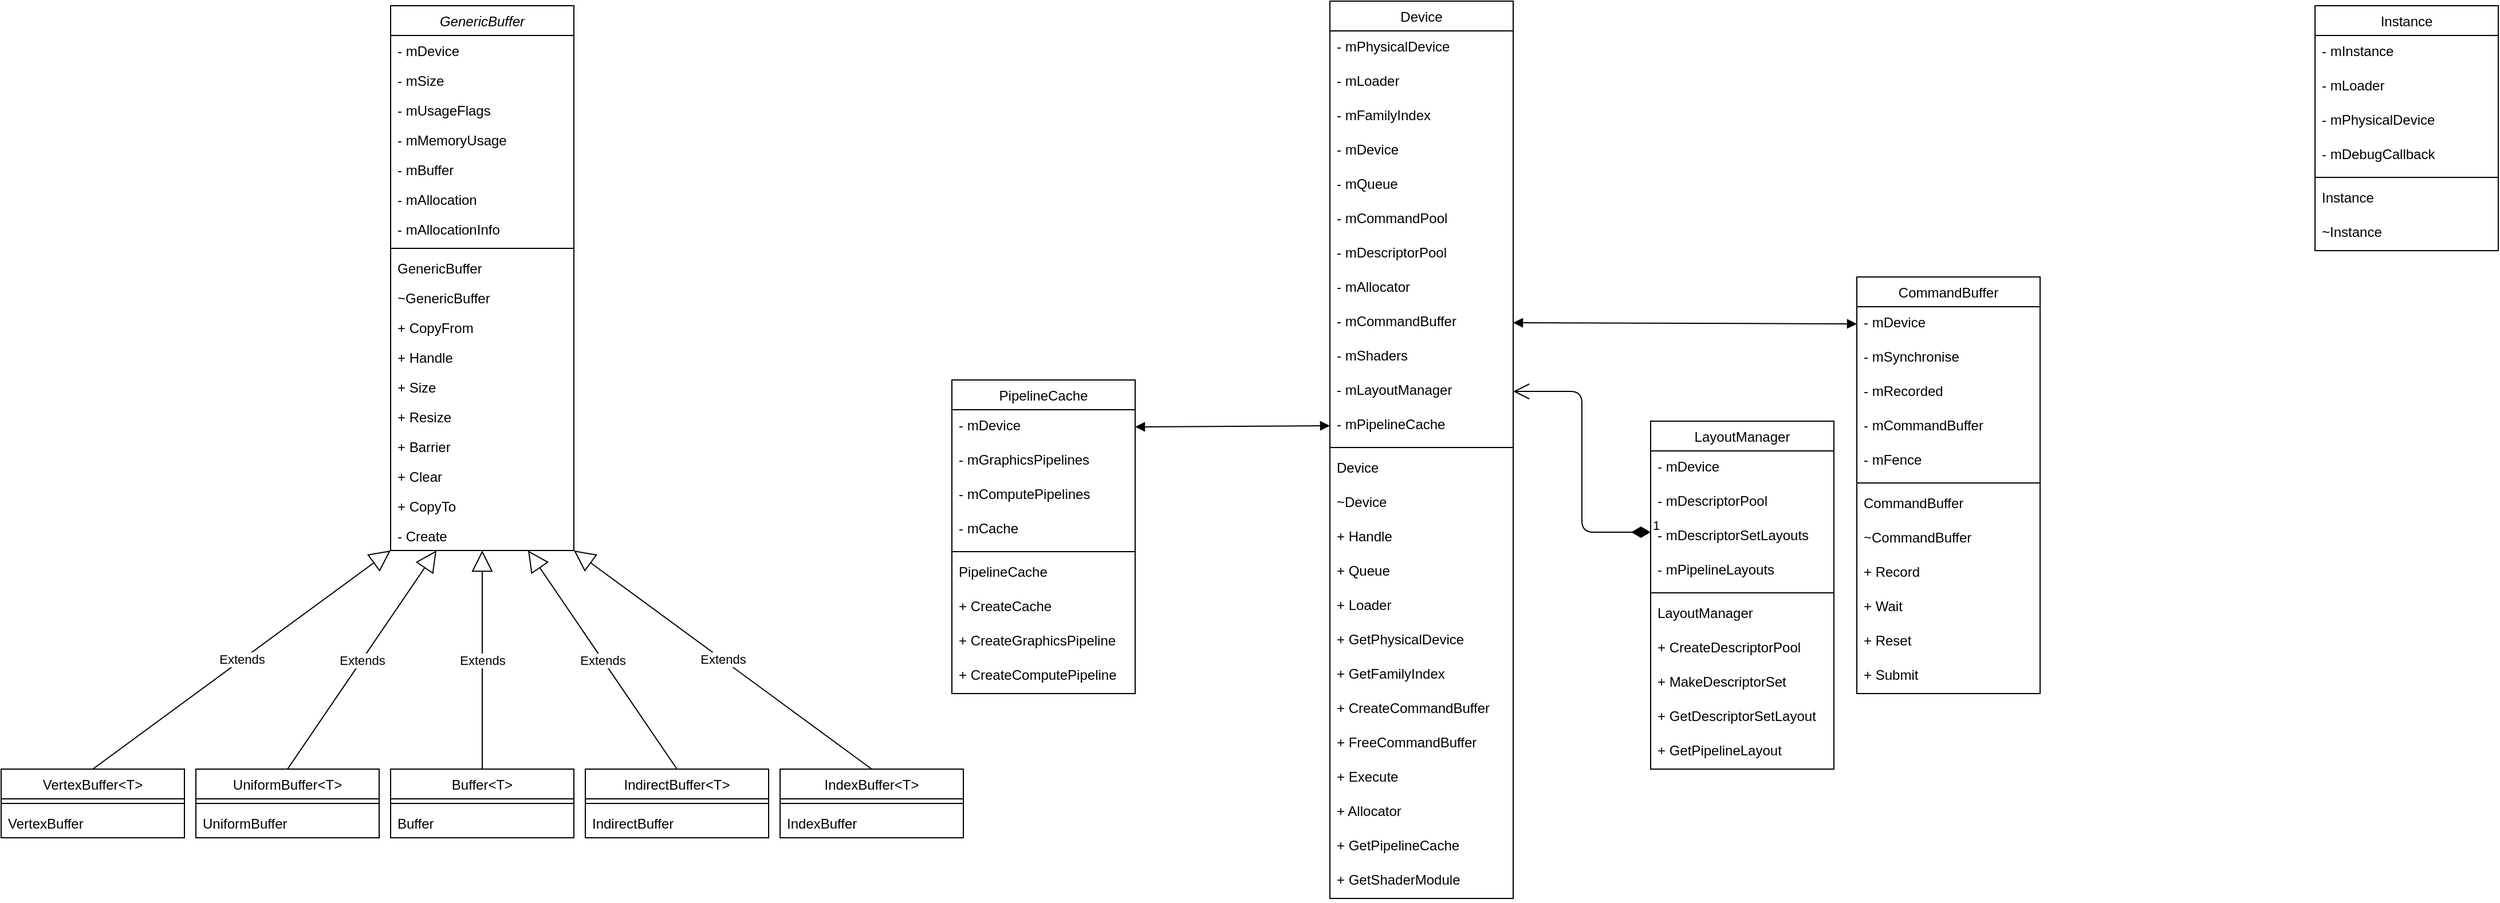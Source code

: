 <mxfile version="14.1.8" type="device"><diagram id="C5RBs43oDa-KdzZeNtuy" name="Page-1"><mxGraphModel dx="1662" dy="822" grid="1" gridSize="10" guides="1" tooltips="1" connect="1" arrows="1" fold="1" page="1" pageScale="1" pageWidth="4681" pageHeight="3300" math="0" shadow="0"><root><mxCell id="WIyWlLk6GJQsqaUBKTNV-0"/><mxCell id="WIyWlLk6GJQsqaUBKTNV-1" parent="WIyWlLk6GJQsqaUBKTNV-0"/><mxCell id="zkfFHV4jXpPFQw0GAbJ--0" value="GenericBuffer" style="swimlane;fontStyle=2;align=center;verticalAlign=top;childLayout=stackLayout;horizontal=1;startSize=26;horizontalStack=0;resizeParent=1;resizeLast=0;collapsible=1;marginBottom=0;rounded=0;shadow=0;strokeWidth=1;" parent="WIyWlLk6GJQsqaUBKTNV-1" vertex="1"><mxGeometry x="400" y="123" width="160" height="476" as="geometry"><mxRectangle x="400" y="123" width="160" height="26" as="alternateBounds"/></mxGeometry></mxCell><mxCell id="zkfFHV4jXpPFQw0GAbJ--1" value="- mDevice" style="text;align=left;verticalAlign=top;spacingLeft=4;spacingRight=4;overflow=hidden;rotatable=0;points=[[0,0.5],[1,0.5]];portConstraint=eastwest;" parent="zkfFHV4jXpPFQw0GAbJ--0" vertex="1"><mxGeometry y="26" width="160" height="26" as="geometry"/></mxCell><mxCell id="zkfFHV4jXpPFQw0GAbJ--2" value="- mSize" style="text;align=left;verticalAlign=top;spacingLeft=4;spacingRight=4;overflow=hidden;rotatable=0;points=[[0,0.5],[1,0.5]];portConstraint=eastwest;rounded=0;shadow=0;html=0;" parent="zkfFHV4jXpPFQw0GAbJ--0" vertex="1"><mxGeometry y="52" width="160" height="26" as="geometry"/></mxCell><mxCell id="zkfFHV4jXpPFQw0GAbJ--3" value="- mUsageFlags" style="text;align=left;verticalAlign=top;spacingLeft=4;spacingRight=4;overflow=hidden;rotatable=0;points=[[0,0.5],[1,0.5]];portConstraint=eastwest;rounded=0;shadow=0;html=0;" parent="zkfFHV4jXpPFQw0GAbJ--0" vertex="1"><mxGeometry y="78" width="160" height="26" as="geometry"/></mxCell><mxCell id="G0Ds31HDmAt53GWbIocq-6" value="- mMemoryUsage" style="text;align=left;verticalAlign=top;spacingLeft=4;spacingRight=4;overflow=hidden;rotatable=0;points=[[0,0.5],[1,0.5]];portConstraint=eastwest;rounded=0;shadow=0;html=0;" parent="zkfFHV4jXpPFQw0GAbJ--0" vertex="1"><mxGeometry y="104" width="160" height="26" as="geometry"/></mxCell><mxCell id="G0Ds31HDmAt53GWbIocq-7" value="- mBuffer" style="text;align=left;verticalAlign=top;spacingLeft=4;spacingRight=4;overflow=hidden;rotatable=0;points=[[0,0.5],[1,0.5]];portConstraint=eastwest;rounded=0;shadow=0;html=0;" parent="zkfFHV4jXpPFQw0GAbJ--0" vertex="1"><mxGeometry y="130" width="160" height="26" as="geometry"/></mxCell><mxCell id="G0Ds31HDmAt53GWbIocq-8" value="- mAllocation" style="text;align=left;verticalAlign=top;spacingLeft=4;spacingRight=4;overflow=hidden;rotatable=0;points=[[0,0.5],[1,0.5]];portConstraint=eastwest;rounded=0;shadow=0;html=0;" parent="zkfFHV4jXpPFQw0GAbJ--0" vertex="1"><mxGeometry y="156" width="160" height="26" as="geometry"/></mxCell><mxCell id="G0Ds31HDmAt53GWbIocq-9" value="- mAllocationInfo" style="text;align=left;verticalAlign=top;spacingLeft=4;spacingRight=4;overflow=hidden;rotatable=0;points=[[0,0.5],[1,0.5]];portConstraint=eastwest;rounded=0;shadow=0;html=0;" parent="zkfFHV4jXpPFQw0GAbJ--0" vertex="1"><mxGeometry y="182" width="160" height="26" as="geometry"/></mxCell><mxCell id="zkfFHV4jXpPFQw0GAbJ--4" value="" style="line;html=1;strokeWidth=1;align=left;verticalAlign=middle;spacingTop=-1;spacingLeft=3;spacingRight=3;rotatable=0;labelPosition=right;points=[];portConstraint=eastwest;" parent="zkfFHV4jXpPFQw0GAbJ--0" vertex="1"><mxGeometry y="208" width="160" height="8" as="geometry"/></mxCell><mxCell id="G0Ds31HDmAt53GWbIocq-48" value="GenericBuffer" style="text;align=left;verticalAlign=top;spacingLeft=4;spacingRight=4;overflow=hidden;rotatable=0;points=[[0,0.5],[1,0.5]];portConstraint=eastwest;rounded=0;shadow=0;html=0;" parent="zkfFHV4jXpPFQw0GAbJ--0" vertex="1"><mxGeometry y="216" width="160" height="26" as="geometry"/></mxCell><mxCell id="G0Ds31HDmAt53GWbIocq-45" value="~GenericBuffer" style="text;align=left;verticalAlign=top;spacingLeft=4;spacingRight=4;overflow=hidden;rotatable=0;points=[[0,0.5],[1,0.5]];portConstraint=eastwest;rounded=0;shadow=0;html=0;" parent="zkfFHV4jXpPFQw0GAbJ--0" vertex="1"><mxGeometry y="242" width="160" height="26" as="geometry"/></mxCell><mxCell id="G0Ds31HDmAt53GWbIocq-20" value="+ CopyFrom" style="text;align=left;verticalAlign=top;spacingLeft=4;spacingRight=4;overflow=hidden;rotatable=0;points=[[0,0.5],[1,0.5]];portConstraint=eastwest;rounded=0;shadow=0;html=0;" parent="zkfFHV4jXpPFQw0GAbJ--0" vertex="1"><mxGeometry y="268" width="160" height="26" as="geometry"/></mxCell><mxCell id="G0Ds31HDmAt53GWbIocq-21" value="+ Handle" style="text;align=left;verticalAlign=top;spacingLeft=4;spacingRight=4;overflow=hidden;rotatable=0;points=[[0,0.5],[1,0.5]];portConstraint=eastwest;rounded=0;shadow=0;html=0;" parent="zkfFHV4jXpPFQw0GAbJ--0" vertex="1"><mxGeometry y="294" width="160" height="26" as="geometry"/></mxCell><mxCell id="G0Ds31HDmAt53GWbIocq-22" value="+ Size" style="text;align=left;verticalAlign=top;spacingLeft=4;spacingRight=4;overflow=hidden;rotatable=0;points=[[0,0.5],[1,0.5]];portConstraint=eastwest;rounded=0;shadow=0;html=0;" parent="zkfFHV4jXpPFQw0GAbJ--0" vertex="1"><mxGeometry y="320" width="160" height="26" as="geometry"/></mxCell><mxCell id="G0Ds31HDmAt53GWbIocq-23" value="+ Resize" style="text;align=left;verticalAlign=top;spacingLeft=4;spacingRight=4;overflow=hidden;rotatable=0;points=[[0,0.5],[1,0.5]];portConstraint=eastwest;rounded=0;shadow=0;html=0;" parent="zkfFHV4jXpPFQw0GAbJ--0" vertex="1"><mxGeometry y="346" width="160" height="26" as="geometry"/></mxCell><mxCell id="G0Ds31HDmAt53GWbIocq-24" value="+ Barrier" style="text;align=left;verticalAlign=top;spacingLeft=4;spacingRight=4;overflow=hidden;rotatable=0;points=[[0,0.5],[1,0.5]];portConstraint=eastwest;rounded=0;shadow=0;html=0;" parent="zkfFHV4jXpPFQw0GAbJ--0" vertex="1"><mxGeometry y="372" width="160" height="26" as="geometry"/></mxCell><mxCell id="G0Ds31HDmAt53GWbIocq-25" value="+ Clear" style="text;align=left;verticalAlign=top;spacingLeft=4;spacingRight=4;overflow=hidden;rotatable=0;points=[[0,0.5],[1,0.5]];portConstraint=eastwest;rounded=0;shadow=0;html=0;" parent="zkfFHV4jXpPFQw0GAbJ--0" vertex="1"><mxGeometry y="398" width="160" height="26" as="geometry"/></mxCell><mxCell id="G0Ds31HDmAt53GWbIocq-26" value="+ CopyTo" style="text;align=left;verticalAlign=top;spacingLeft=4;spacingRight=4;overflow=hidden;rotatable=0;points=[[0,0.5],[1,0.5]];portConstraint=eastwest;rounded=0;shadow=0;html=0;" parent="zkfFHV4jXpPFQw0GAbJ--0" vertex="1"><mxGeometry y="424" width="160" height="26" as="geometry"/></mxCell><mxCell id="G0Ds31HDmAt53GWbIocq-78" value="- Create" style="text;align=left;verticalAlign=top;spacingLeft=4;spacingRight=4;overflow=hidden;rotatable=0;points=[[0,0.5],[1,0.5]];portConstraint=eastwest;rounded=0;shadow=0;html=0;" parent="zkfFHV4jXpPFQw0GAbJ--0" vertex="1"><mxGeometry y="450" width="160" height="26" as="geometry"/></mxCell><mxCell id="zkfFHV4jXpPFQw0GAbJ--6" value="VertexBuffer&lt;T&gt;" style="swimlane;fontStyle=0;align=center;verticalAlign=top;childLayout=stackLayout;horizontal=1;startSize=26;horizontalStack=0;resizeParent=1;resizeLast=0;collapsible=1;marginBottom=0;rounded=0;shadow=0;strokeWidth=1;" parent="WIyWlLk6GJQsqaUBKTNV-1" vertex="1"><mxGeometry x="60" y="790" width="160" height="60" as="geometry"><mxRectangle x="60" y="650" width="160" height="26" as="alternateBounds"/></mxGeometry></mxCell><mxCell id="zkfFHV4jXpPFQw0GAbJ--9" value="" style="line;html=1;strokeWidth=1;align=left;verticalAlign=middle;spacingTop=-1;spacingLeft=3;spacingRight=3;rotatable=0;labelPosition=right;points=[];portConstraint=eastwest;" parent="zkfFHV4jXpPFQw0GAbJ--6" vertex="1"><mxGeometry y="26" width="160" height="8" as="geometry"/></mxCell><mxCell id="zkfFHV4jXpPFQw0GAbJ--11" value="VertexBuffer" style="text;align=left;verticalAlign=top;spacingLeft=4;spacingRight=4;overflow=hidden;rotatable=0;points=[[0,0.5],[1,0.5]];portConstraint=eastwest;" parent="zkfFHV4jXpPFQw0GAbJ--6" vertex="1"><mxGeometry y="34" width="160" height="26" as="geometry"/></mxCell><mxCell id="G0Ds31HDmAt53GWbIocq-32" value="UniformBuffer&lt;T&gt;" style="swimlane;fontStyle=0;align=center;verticalAlign=top;childLayout=stackLayout;horizontal=1;startSize=26;horizontalStack=0;resizeParent=1;resizeLast=0;collapsible=1;marginBottom=0;rounded=0;shadow=0;strokeWidth=1;" parent="WIyWlLk6GJQsqaUBKTNV-1" vertex="1"><mxGeometry x="230" y="790" width="160" height="60" as="geometry"><mxRectangle x="230" y="650" width="160" height="26" as="alternateBounds"/></mxGeometry></mxCell><mxCell id="G0Ds31HDmAt53GWbIocq-33" value="" style="line;html=1;strokeWidth=1;align=left;verticalAlign=middle;spacingTop=-1;spacingLeft=3;spacingRight=3;rotatable=0;labelPosition=right;points=[];portConstraint=eastwest;" parent="G0Ds31HDmAt53GWbIocq-32" vertex="1"><mxGeometry y="26" width="160" height="8" as="geometry"/></mxCell><mxCell id="G0Ds31HDmAt53GWbIocq-34" value="UniformBuffer" style="text;align=left;verticalAlign=top;spacingLeft=4;spacingRight=4;overflow=hidden;rotatable=0;points=[[0,0.5],[1,0.5]];portConstraint=eastwest;" parent="G0Ds31HDmAt53GWbIocq-32" vertex="1"><mxGeometry y="34" width="160" height="26" as="geometry"/></mxCell><mxCell id="G0Ds31HDmAt53GWbIocq-35" value="Buffer&lt;T&gt;" style="swimlane;fontStyle=0;align=center;verticalAlign=top;childLayout=stackLayout;horizontal=1;startSize=26;horizontalStack=0;resizeParent=1;resizeLast=0;collapsible=1;marginBottom=0;rounded=0;shadow=0;strokeWidth=1;" parent="WIyWlLk6GJQsqaUBKTNV-1" vertex="1"><mxGeometry x="400" y="790" width="160" height="60" as="geometry"><mxRectangle x="400" y="650" width="160" height="26" as="alternateBounds"/></mxGeometry></mxCell><mxCell id="G0Ds31HDmAt53GWbIocq-36" value="" style="line;html=1;strokeWidth=1;align=left;verticalAlign=middle;spacingTop=-1;spacingLeft=3;spacingRight=3;rotatable=0;labelPosition=right;points=[];portConstraint=eastwest;" parent="G0Ds31HDmAt53GWbIocq-35" vertex="1"><mxGeometry y="26" width="160" height="8" as="geometry"/></mxCell><mxCell id="G0Ds31HDmAt53GWbIocq-37" value="Buffer" style="text;align=left;verticalAlign=top;spacingLeft=4;spacingRight=4;overflow=hidden;rotatable=0;points=[[0,0.5],[1,0.5]];portConstraint=eastwest;" parent="G0Ds31HDmAt53GWbIocq-35" vertex="1"><mxGeometry y="34" width="160" height="26" as="geometry"/></mxCell><mxCell id="G0Ds31HDmAt53GWbIocq-38" value="IndirectBuffer&lt;T&gt;" style="swimlane;fontStyle=0;align=center;verticalAlign=top;childLayout=stackLayout;horizontal=1;startSize=26;horizontalStack=0;resizeParent=1;resizeLast=0;collapsible=1;marginBottom=0;rounded=0;shadow=0;strokeWidth=1;" parent="WIyWlLk6GJQsqaUBKTNV-1" vertex="1"><mxGeometry x="570" y="790" width="160" height="60" as="geometry"><mxRectangle x="570" y="650" width="160" height="26" as="alternateBounds"/></mxGeometry></mxCell><mxCell id="G0Ds31HDmAt53GWbIocq-39" value="" style="line;html=1;strokeWidth=1;align=left;verticalAlign=middle;spacingTop=-1;spacingLeft=3;spacingRight=3;rotatable=0;labelPosition=right;points=[];portConstraint=eastwest;" parent="G0Ds31HDmAt53GWbIocq-38" vertex="1"><mxGeometry y="26" width="160" height="8" as="geometry"/></mxCell><mxCell id="G0Ds31HDmAt53GWbIocq-40" value="IndirectBuffer" style="text;align=left;verticalAlign=top;spacingLeft=4;spacingRight=4;overflow=hidden;rotatable=0;points=[[0,0.5],[1,0.5]];portConstraint=eastwest;" parent="G0Ds31HDmAt53GWbIocq-38" vertex="1"><mxGeometry y="34" width="160" height="26" as="geometry"/></mxCell><mxCell id="G0Ds31HDmAt53GWbIocq-41" value="IndexBuffer&lt;T&gt;" style="swimlane;fontStyle=0;align=center;verticalAlign=top;childLayout=stackLayout;horizontal=1;startSize=26;horizontalStack=0;resizeParent=1;resizeLast=0;collapsible=1;marginBottom=0;rounded=0;shadow=0;strokeWidth=1;" parent="WIyWlLk6GJQsqaUBKTNV-1" vertex="1"><mxGeometry x="740" y="790" width="160" height="60" as="geometry"><mxRectangle x="740" y="650" width="160" height="26" as="alternateBounds"/></mxGeometry></mxCell><mxCell id="G0Ds31HDmAt53GWbIocq-42" value="" style="line;html=1;strokeWidth=1;align=left;verticalAlign=middle;spacingTop=-1;spacingLeft=3;spacingRight=3;rotatable=0;labelPosition=right;points=[];portConstraint=eastwest;" parent="G0Ds31HDmAt53GWbIocq-41" vertex="1"><mxGeometry y="26" width="160" height="8" as="geometry"/></mxCell><mxCell id="G0Ds31HDmAt53GWbIocq-43" value="IndexBuffer" style="text;align=left;verticalAlign=top;spacingLeft=4;spacingRight=4;overflow=hidden;rotatable=0;points=[[0,0.5],[1,0.5]];portConstraint=eastwest;" parent="G0Ds31HDmAt53GWbIocq-41" vertex="1"><mxGeometry y="34" width="160" height="26" as="geometry"/></mxCell><mxCell id="G0Ds31HDmAt53GWbIocq-72" value="Extends" style="endArrow=block;endSize=16;endFill=0;html=1;entryX=0;entryY=1;entryDx=0;entryDy=0;exitX=0.5;exitY=0;exitDx=0;exitDy=0;" parent="WIyWlLk6GJQsqaUBKTNV-1" source="zkfFHV4jXpPFQw0GAbJ--6" target="zkfFHV4jXpPFQw0GAbJ--0" edge="1"><mxGeometry width="160" relative="1" as="geometry"><mxPoint x="140" y="640" as="sourcePoint"/><mxPoint x="530" y="560" as="targetPoint"/></mxGeometry></mxCell><mxCell id="G0Ds31HDmAt53GWbIocq-73" value="Extends" style="endArrow=block;endSize=16;endFill=0;html=1;exitX=0.5;exitY=0;exitDx=0;exitDy=0;entryX=0.25;entryY=1;entryDx=0;entryDy=0;" parent="WIyWlLk6GJQsqaUBKTNV-1" source="G0Ds31HDmAt53GWbIocq-32" target="zkfFHV4jXpPFQw0GAbJ--0" edge="1"><mxGeometry width="160" relative="1" as="geometry"><mxPoint x="310" y="640" as="sourcePoint"/><mxPoint x="430" y="610" as="targetPoint"/></mxGeometry></mxCell><mxCell id="G0Ds31HDmAt53GWbIocq-75" value="Extends" style="endArrow=block;endSize=16;endFill=0;html=1;exitX=0.5;exitY=0;exitDx=0;exitDy=0;entryX=0.5;entryY=1;entryDx=0;entryDy=0;" parent="WIyWlLk6GJQsqaUBKTNV-1" source="G0Ds31HDmAt53GWbIocq-35" target="zkfFHV4jXpPFQw0GAbJ--0" edge="1"><mxGeometry width="160" relative="1" as="geometry"><mxPoint x="420" y="560" as="sourcePoint"/><mxPoint x="580" y="560" as="targetPoint"/></mxGeometry></mxCell><mxCell id="G0Ds31HDmAt53GWbIocq-76" value="Extends" style="endArrow=block;endSize=16;endFill=0;html=1;exitX=0.5;exitY=0;exitDx=0;exitDy=0;entryX=0.75;entryY=1;entryDx=0;entryDy=0;" parent="WIyWlLk6GJQsqaUBKTNV-1" source="G0Ds31HDmAt53GWbIocq-38" target="zkfFHV4jXpPFQw0GAbJ--0" edge="1"><mxGeometry width="160" relative="1" as="geometry"><mxPoint x="490" y="670" as="sourcePoint"/><mxPoint x="490" y="609" as="targetPoint"/></mxGeometry></mxCell><mxCell id="G0Ds31HDmAt53GWbIocq-77" value="Extends" style="endArrow=block;endSize=16;endFill=0;html=1;exitX=0.5;exitY=0;exitDx=0;exitDy=0;entryX=1;entryY=1;entryDx=0;entryDy=0;" parent="WIyWlLk6GJQsqaUBKTNV-1" source="G0Ds31HDmAt53GWbIocq-41" target="zkfFHV4jXpPFQw0GAbJ--0" edge="1"><mxGeometry width="160" relative="1" as="geometry"><mxPoint x="500" y="680" as="sourcePoint"/><mxPoint x="500" y="619" as="targetPoint"/></mxGeometry></mxCell><mxCell id="G0Ds31HDmAt53GWbIocq-79" value="LayoutManager" style="swimlane;fontStyle=0;align=center;verticalAlign=top;childLayout=stackLayout;horizontal=1;startSize=26;horizontalStack=0;resizeParent=1;resizeLast=0;collapsible=1;marginBottom=0;rounded=0;shadow=0;strokeWidth=1;" parent="WIyWlLk6GJQsqaUBKTNV-1" vertex="1"><mxGeometry x="1500" y="486" width="160" height="304" as="geometry"><mxRectangle x="1460" y="400" width="160" height="26" as="alternateBounds"/></mxGeometry></mxCell><mxCell id="G0Ds31HDmAt53GWbIocq-83" value="- mDevice" style="text;align=left;verticalAlign=top;spacingLeft=4;spacingRight=4;overflow=hidden;rotatable=0;points=[[0,0.5],[1,0.5]];portConstraint=eastwest;" parent="G0Ds31HDmAt53GWbIocq-79" vertex="1"><mxGeometry y="26" width="160" height="30" as="geometry"/></mxCell><mxCell id="G0Ds31HDmAt53GWbIocq-84" value="- mDescriptorPool" style="text;align=left;verticalAlign=top;spacingLeft=4;spacingRight=4;overflow=hidden;rotatable=0;points=[[0,0.5],[1,0.5]];portConstraint=eastwest;" parent="G0Ds31HDmAt53GWbIocq-79" vertex="1"><mxGeometry y="56" width="160" height="30" as="geometry"/></mxCell><mxCell id="G0Ds31HDmAt53GWbIocq-85" value="- mDescriptorSetLayouts" style="text;align=left;verticalAlign=top;spacingLeft=4;spacingRight=4;overflow=hidden;rotatable=0;points=[[0,0.5],[1,0.5]];portConstraint=eastwest;" parent="G0Ds31HDmAt53GWbIocq-79" vertex="1"><mxGeometry y="86" width="160" height="30" as="geometry"/></mxCell><mxCell id="G0Ds31HDmAt53GWbIocq-86" value="- mPipelineLayouts" style="text;align=left;verticalAlign=top;spacingLeft=4;spacingRight=4;overflow=hidden;rotatable=0;points=[[0,0.5],[1,0.5]];portConstraint=eastwest;" parent="G0Ds31HDmAt53GWbIocq-79" vertex="1"><mxGeometry y="116" width="160" height="30" as="geometry"/></mxCell><mxCell id="G0Ds31HDmAt53GWbIocq-80" value="" style="line;html=1;strokeWidth=1;align=left;verticalAlign=middle;spacingTop=-1;spacingLeft=3;spacingRight=3;rotatable=0;labelPosition=right;points=[];portConstraint=eastwest;" parent="G0Ds31HDmAt53GWbIocq-79" vertex="1"><mxGeometry y="146" width="160" height="8" as="geometry"/></mxCell><mxCell id="G0Ds31HDmAt53GWbIocq-81" value="LayoutManager" style="text;align=left;verticalAlign=top;spacingLeft=4;spacingRight=4;overflow=hidden;rotatable=0;points=[[0,0.5],[1,0.5]];portConstraint=eastwest;" parent="G0Ds31HDmAt53GWbIocq-79" vertex="1"><mxGeometry y="154" width="160" height="30" as="geometry"/></mxCell><mxCell id="G0Ds31HDmAt53GWbIocq-87" value="+ CreateDescriptorPool" style="text;align=left;verticalAlign=top;spacingLeft=4;spacingRight=4;overflow=hidden;rotatable=0;points=[[0,0.5],[1,0.5]];portConstraint=eastwest;" parent="G0Ds31HDmAt53GWbIocq-79" vertex="1"><mxGeometry y="184" width="160" height="30" as="geometry"/></mxCell><mxCell id="G0Ds31HDmAt53GWbIocq-88" value="+ MakeDescriptorSet" style="text;align=left;verticalAlign=top;spacingLeft=4;spacingRight=4;overflow=hidden;rotatable=0;points=[[0,0.5],[1,0.5]];portConstraint=eastwest;" parent="G0Ds31HDmAt53GWbIocq-79" vertex="1"><mxGeometry y="214" width="160" height="30" as="geometry"/></mxCell><mxCell id="G0Ds31HDmAt53GWbIocq-89" value="+ GetDescriptorSetLayout" style="text;align=left;verticalAlign=top;spacingLeft=4;spacingRight=4;overflow=hidden;rotatable=0;points=[[0,0.5],[1,0.5]];portConstraint=eastwest;" parent="G0Ds31HDmAt53GWbIocq-79" vertex="1"><mxGeometry y="244" width="160" height="30" as="geometry"/></mxCell><mxCell id="G0Ds31HDmAt53GWbIocq-90" value="+ GetPipelineLayout" style="text;align=left;verticalAlign=top;spacingLeft=4;spacingRight=4;overflow=hidden;rotatable=0;points=[[0,0.5],[1,0.5]];portConstraint=eastwest;" parent="G0Ds31HDmAt53GWbIocq-79" vertex="1"><mxGeometry y="274" width="160" height="30" as="geometry"/></mxCell><mxCell id="G0Ds31HDmAt53GWbIocq-91" value="Instance" style="swimlane;fontStyle=0;align=center;verticalAlign=top;childLayout=stackLayout;horizontal=1;startSize=26;horizontalStack=0;resizeParent=1;resizeLast=0;collapsible=1;marginBottom=0;rounded=0;shadow=0;strokeWidth=1;" parent="WIyWlLk6GJQsqaUBKTNV-1" vertex="1"><mxGeometry x="2080" y="123" width="160" height="214" as="geometry"><mxRectangle x="1040" y="452" width="160" height="26" as="alternateBounds"/></mxGeometry></mxCell><mxCell id="G0Ds31HDmAt53GWbIocq-92" value="- mInstance" style="text;align=left;verticalAlign=top;spacingLeft=4;spacingRight=4;overflow=hidden;rotatable=0;points=[[0,0.5],[1,0.5]];portConstraint=eastwest;" parent="G0Ds31HDmAt53GWbIocq-91" vertex="1"><mxGeometry y="26" width="160" height="30" as="geometry"/></mxCell><mxCell id="G0Ds31HDmAt53GWbIocq-93" value="- mLoader" style="text;align=left;verticalAlign=top;spacingLeft=4;spacingRight=4;overflow=hidden;rotatable=0;points=[[0,0.5],[1,0.5]];portConstraint=eastwest;" parent="G0Ds31HDmAt53GWbIocq-91" vertex="1"><mxGeometry y="56" width="160" height="30" as="geometry"/></mxCell><mxCell id="G0Ds31HDmAt53GWbIocq-94" value="- mPhysicalDevice" style="text;align=left;verticalAlign=top;spacingLeft=4;spacingRight=4;overflow=hidden;rotatable=0;points=[[0,0.5],[1,0.5]];portConstraint=eastwest;" parent="G0Ds31HDmAt53GWbIocq-91" vertex="1"><mxGeometry y="86" width="160" height="30" as="geometry"/></mxCell><mxCell id="G0Ds31HDmAt53GWbIocq-95" value="- mDebugCallback" style="text;align=left;verticalAlign=top;spacingLeft=4;spacingRight=4;overflow=hidden;rotatable=0;points=[[0,0.5],[1,0.5]];portConstraint=eastwest;" parent="G0Ds31HDmAt53GWbIocq-91" vertex="1"><mxGeometry y="116" width="160" height="30" as="geometry"/></mxCell><mxCell id="G0Ds31HDmAt53GWbIocq-96" value="" style="line;html=1;strokeWidth=1;align=left;verticalAlign=middle;spacingTop=-1;spacingLeft=3;spacingRight=3;rotatable=0;labelPosition=right;points=[];portConstraint=eastwest;" parent="G0Ds31HDmAt53GWbIocq-91" vertex="1"><mxGeometry y="146" width="160" height="8" as="geometry"/></mxCell><mxCell id="G0Ds31HDmAt53GWbIocq-97" value="Instance" style="text;align=left;verticalAlign=top;spacingLeft=4;spacingRight=4;overflow=hidden;rotatable=0;points=[[0,0.5],[1,0.5]];portConstraint=eastwest;" parent="G0Ds31HDmAt53GWbIocq-91" vertex="1"><mxGeometry y="154" width="160" height="30" as="geometry"/></mxCell><mxCell id="G0Ds31HDmAt53GWbIocq-104" value="~Instance" style="text;align=left;verticalAlign=top;spacingLeft=4;spacingRight=4;overflow=hidden;rotatable=0;points=[[0,0.5],[1,0.5]];portConstraint=eastwest;" parent="G0Ds31HDmAt53GWbIocq-91" vertex="1"><mxGeometry y="184" width="160" height="30" as="geometry"/></mxCell><mxCell id="G0Ds31HDmAt53GWbIocq-116" value="Device" style="swimlane;fontStyle=0;align=center;verticalAlign=top;childLayout=stackLayout;horizontal=1;startSize=26;horizontalStack=0;resizeParent=1;resizeLast=0;collapsible=1;marginBottom=0;rounded=0;shadow=0;strokeWidth=1;" parent="WIyWlLk6GJQsqaUBKTNV-1" vertex="1"><mxGeometry x="1220" y="119" width="160" height="784" as="geometry"><mxRectangle x="1220" y="119" width="160" height="26" as="alternateBounds"/></mxGeometry></mxCell><mxCell id="G0Ds31HDmAt53GWbIocq-117" value="- mPhysicalDevice" style="text;align=left;verticalAlign=top;spacingLeft=4;spacingRight=4;overflow=hidden;rotatable=0;points=[[0,0.5],[1,0.5]];portConstraint=eastwest;" parent="G0Ds31HDmAt53GWbIocq-116" vertex="1"><mxGeometry y="26" width="160" height="30" as="geometry"/></mxCell><mxCell id="G0Ds31HDmAt53GWbIocq-118" value="- mLoader" style="text;align=left;verticalAlign=top;spacingLeft=4;spacingRight=4;overflow=hidden;rotatable=0;points=[[0,0.5],[1,0.5]];portConstraint=eastwest;" parent="G0Ds31HDmAt53GWbIocq-116" vertex="1"><mxGeometry y="56" width="160" height="30" as="geometry"/></mxCell><mxCell id="G0Ds31HDmAt53GWbIocq-119" value="- mFamilyIndex" style="text;align=left;verticalAlign=top;spacingLeft=4;spacingRight=4;overflow=hidden;rotatable=0;points=[[0,0.5],[1,0.5]];portConstraint=eastwest;" parent="G0Ds31HDmAt53GWbIocq-116" vertex="1"><mxGeometry y="86" width="160" height="30" as="geometry"/></mxCell><mxCell id="G0Ds31HDmAt53GWbIocq-120" value="- mDevice" style="text;align=left;verticalAlign=top;spacingLeft=4;spacingRight=4;overflow=hidden;rotatable=0;points=[[0,0.5],[1,0.5]];portConstraint=eastwest;" parent="G0Ds31HDmAt53GWbIocq-116" vertex="1"><mxGeometry y="116" width="160" height="30" as="geometry"/></mxCell><mxCell id="G0Ds31HDmAt53GWbIocq-124" value="- mQueue" style="text;align=left;verticalAlign=top;spacingLeft=4;spacingRight=4;overflow=hidden;rotatable=0;points=[[0,0.5],[1,0.5]];portConstraint=eastwest;" parent="G0Ds31HDmAt53GWbIocq-116" vertex="1"><mxGeometry y="146" width="160" height="30" as="geometry"/></mxCell><mxCell id="G0Ds31HDmAt53GWbIocq-125" value="- mCommandPool" style="text;align=left;verticalAlign=top;spacingLeft=4;spacingRight=4;overflow=hidden;rotatable=0;points=[[0,0.5],[1,0.5]];portConstraint=eastwest;" parent="G0Ds31HDmAt53GWbIocq-116" vertex="1"><mxGeometry y="176" width="160" height="30" as="geometry"/></mxCell><mxCell id="G0Ds31HDmAt53GWbIocq-126" value="- mDescriptorPool" style="text;align=left;verticalAlign=top;spacingLeft=4;spacingRight=4;overflow=hidden;rotatable=0;points=[[0,0.5],[1,0.5]];portConstraint=eastwest;" parent="G0Ds31HDmAt53GWbIocq-116" vertex="1"><mxGeometry y="206" width="160" height="30" as="geometry"/></mxCell><mxCell id="G0Ds31HDmAt53GWbIocq-127" value="- mAllocator" style="text;align=left;verticalAlign=top;spacingLeft=4;spacingRight=4;overflow=hidden;rotatable=0;points=[[0,0.5],[1,0.5]];portConstraint=eastwest;" parent="G0Ds31HDmAt53GWbIocq-116" vertex="1"><mxGeometry y="236" width="160" height="30" as="geometry"/></mxCell><mxCell id="G0Ds31HDmAt53GWbIocq-128" value="- mCommandBuffer" style="text;align=left;verticalAlign=top;spacingLeft=4;spacingRight=4;overflow=hidden;rotatable=0;points=[[0,0.5],[1,0.5]];portConstraint=eastwest;" parent="G0Ds31HDmAt53GWbIocq-116" vertex="1"><mxGeometry y="266" width="160" height="30" as="geometry"/></mxCell><mxCell id="G0Ds31HDmAt53GWbIocq-129" value="- mShaders" style="text;align=left;verticalAlign=top;spacingLeft=4;spacingRight=4;overflow=hidden;rotatable=0;points=[[0,0.5],[1,0.5]];portConstraint=eastwest;" parent="G0Ds31HDmAt53GWbIocq-116" vertex="1"><mxGeometry y="296" width="160" height="30" as="geometry"/></mxCell><mxCell id="G0Ds31HDmAt53GWbIocq-130" value="- mLayoutManager" style="text;align=left;verticalAlign=top;spacingLeft=4;spacingRight=4;overflow=hidden;rotatable=0;points=[[0,0.5],[1,0.5]];portConstraint=eastwest;" parent="G0Ds31HDmAt53GWbIocq-116" vertex="1"><mxGeometry y="326" width="160" height="30" as="geometry"/></mxCell><mxCell id="G0Ds31HDmAt53GWbIocq-131" value="- mPipelineCache" style="text;align=left;verticalAlign=top;spacingLeft=4;spacingRight=4;overflow=hidden;rotatable=0;points=[[0,0.5],[1,0.5]];portConstraint=eastwest;" parent="G0Ds31HDmAt53GWbIocq-116" vertex="1"><mxGeometry y="356" width="160" height="30" as="geometry"/></mxCell><mxCell id="G0Ds31HDmAt53GWbIocq-121" value="" style="line;html=1;strokeWidth=1;align=left;verticalAlign=middle;spacingTop=-1;spacingLeft=3;spacingRight=3;rotatable=0;labelPosition=right;points=[];portConstraint=eastwest;" parent="G0Ds31HDmAt53GWbIocq-116" vertex="1"><mxGeometry y="386" width="160" height="8" as="geometry"/></mxCell><mxCell id="G0Ds31HDmAt53GWbIocq-122" value="Device" style="text;align=left;verticalAlign=top;spacingLeft=4;spacingRight=4;overflow=hidden;rotatable=0;points=[[0,0.5],[1,0.5]];portConstraint=eastwest;" parent="G0Ds31HDmAt53GWbIocq-116" vertex="1"><mxGeometry y="394" width="160" height="30" as="geometry"/></mxCell><mxCell id="G0Ds31HDmAt53GWbIocq-123" value="~Device" style="text;align=left;verticalAlign=top;spacingLeft=4;spacingRight=4;overflow=hidden;rotatable=0;points=[[0,0.5],[1,0.5]];portConstraint=eastwest;" parent="G0Ds31HDmAt53GWbIocq-116" vertex="1"><mxGeometry y="424" width="160" height="30" as="geometry"/></mxCell><mxCell id="-9d8-ypRdULVKm-Xj26j-0" value="+ Handle" style="text;align=left;verticalAlign=top;spacingLeft=4;spacingRight=4;overflow=hidden;rotatable=0;points=[[0,0.5],[1,0.5]];portConstraint=eastwest;" vertex="1" parent="G0Ds31HDmAt53GWbIocq-116"><mxGeometry y="454" width="160" height="30" as="geometry"/></mxCell><mxCell id="-9d8-ypRdULVKm-Xj26j-1" value="+ Queue" style="text;align=left;verticalAlign=top;spacingLeft=4;spacingRight=4;overflow=hidden;rotatable=0;points=[[0,0.5],[1,0.5]];portConstraint=eastwest;" vertex="1" parent="G0Ds31HDmAt53GWbIocq-116"><mxGeometry y="484" width="160" height="30" as="geometry"/></mxCell><mxCell id="-9d8-ypRdULVKm-Xj26j-2" value="+ Loader" style="text;align=left;verticalAlign=top;spacingLeft=4;spacingRight=4;overflow=hidden;rotatable=0;points=[[0,0.5],[1,0.5]];portConstraint=eastwest;" vertex="1" parent="G0Ds31HDmAt53GWbIocq-116"><mxGeometry y="514" width="160" height="30" as="geometry"/></mxCell><mxCell id="-9d8-ypRdULVKm-Xj26j-3" value="+ GetPhysicalDevice" style="text;align=left;verticalAlign=top;spacingLeft=4;spacingRight=4;overflow=hidden;rotatable=0;points=[[0,0.5],[1,0.5]];portConstraint=eastwest;" vertex="1" parent="G0Ds31HDmAt53GWbIocq-116"><mxGeometry y="544" width="160" height="30" as="geometry"/></mxCell><mxCell id="-9d8-ypRdULVKm-Xj26j-4" value="+ GetFamilyIndex" style="text;align=left;verticalAlign=top;spacingLeft=4;spacingRight=4;overflow=hidden;rotatable=0;points=[[0,0.5],[1,0.5]];portConstraint=eastwest;" vertex="1" parent="G0Ds31HDmAt53GWbIocq-116"><mxGeometry y="574" width="160" height="30" as="geometry"/></mxCell><mxCell id="-9d8-ypRdULVKm-Xj26j-5" value="+ CreateCommandBuffer" style="text;align=left;verticalAlign=top;spacingLeft=4;spacingRight=4;overflow=hidden;rotatable=0;points=[[0,0.5],[1,0.5]];portConstraint=eastwest;" vertex="1" parent="G0Ds31HDmAt53GWbIocq-116"><mxGeometry y="604" width="160" height="30" as="geometry"/></mxCell><mxCell id="-9d8-ypRdULVKm-Xj26j-6" value="+ FreeCommandBuffer" style="text;align=left;verticalAlign=top;spacingLeft=4;spacingRight=4;overflow=hidden;rotatable=0;points=[[0,0.5],[1,0.5]];portConstraint=eastwest;" vertex="1" parent="G0Ds31HDmAt53GWbIocq-116"><mxGeometry y="634" width="160" height="30" as="geometry"/></mxCell><mxCell id="-9d8-ypRdULVKm-Xj26j-7" value="+ Execute" style="text;align=left;verticalAlign=top;spacingLeft=4;spacingRight=4;overflow=hidden;rotatable=0;points=[[0,0.5],[1,0.5]];portConstraint=eastwest;" vertex="1" parent="G0Ds31HDmAt53GWbIocq-116"><mxGeometry y="664" width="160" height="30" as="geometry"/></mxCell><mxCell id="-9d8-ypRdULVKm-Xj26j-8" value="+ Allocator" style="text;align=left;verticalAlign=top;spacingLeft=4;spacingRight=4;overflow=hidden;rotatable=0;points=[[0,0.5],[1,0.5]];portConstraint=eastwest;" vertex="1" parent="G0Ds31HDmAt53GWbIocq-116"><mxGeometry y="694" width="160" height="30" as="geometry"/></mxCell><mxCell id="-9d8-ypRdULVKm-Xj26j-9" value="+ GetPipelineCache" style="text;align=left;verticalAlign=top;spacingLeft=4;spacingRight=4;overflow=hidden;rotatable=0;points=[[0,0.5],[1,0.5]];portConstraint=eastwest;" vertex="1" parent="G0Ds31HDmAt53GWbIocq-116"><mxGeometry y="724" width="160" height="30" as="geometry"/></mxCell><mxCell id="-9d8-ypRdULVKm-Xj26j-10" value="+ GetShaderModule" style="text;align=left;verticalAlign=top;spacingLeft=4;spacingRight=4;overflow=hidden;rotatable=0;points=[[0,0.5],[1,0.5]];portConstraint=eastwest;" vertex="1" parent="G0Ds31HDmAt53GWbIocq-116"><mxGeometry y="754" width="160" height="30" as="geometry"/></mxCell><mxCell id="G0Ds31HDmAt53GWbIocq-135" value="1" style="endArrow=open;html=1;endSize=12;startArrow=diamondThin;startSize=14;startFill=1;edgeStyle=orthogonalEdgeStyle;align=left;verticalAlign=bottom;exitX=0;exitY=0.367;exitDx=0;exitDy=0;exitPerimeter=0;entryX=1;entryY=0.5;entryDx=0;entryDy=0;" parent="WIyWlLk6GJQsqaUBKTNV-1" source="G0Ds31HDmAt53GWbIocq-85" target="G0Ds31HDmAt53GWbIocq-130" edge="1"><mxGeometry x="-1" y="3" relative="1" as="geometry"><mxPoint x="1080" y="410" as="sourcePoint"/><mxPoint x="1240" y="410" as="targetPoint"/></mxGeometry></mxCell><mxCell id="-9d8-ypRdULVKm-Xj26j-11" value="CommandBuffer" style="swimlane;fontStyle=0;align=center;verticalAlign=top;childLayout=stackLayout;horizontal=1;startSize=26;horizontalStack=0;resizeParent=1;resizeLast=0;collapsible=1;marginBottom=0;rounded=0;shadow=0;strokeWidth=1;" vertex="1" parent="WIyWlLk6GJQsqaUBKTNV-1"><mxGeometry x="1680" y="360" width="160" height="364" as="geometry"><mxRectangle x="1680" y="360" width="160" height="26" as="alternateBounds"/></mxGeometry></mxCell><mxCell id="-9d8-ypRdULVKm-Xj26j-12" value="- mDevice" style="text;align=left;verticalAlign=top;spacingLeft=4;spacingRight=4;overflow=hidden;rotatable=0;points=[[0,0.5],[1,0.5]];portConstraint=eastwest;" vertex="1" parent="-9d8-ypRdULVKm-Xj26j-11"><mxGeometry y="26" width="160" height="30" as="geometry"/></mxCell><mxCell id="-9d8-ypRdULVKm-Xj26j-13" value="- mSynchronise" style="text;align=left;verticalAlign=top;spacingLeft=4;spacingRight=4;overflow=hidden;rotatable=0;points=[[0,0.5],[1,0.5]];portConstraint=eastwest;" vertex="1" parent="-9d8-ypRdULVKm-Xj26j-11"><mxGeometry y="56" width="160" height="30" as="geometry"/></mxCell><mxCell id="-9d8-ypRdULVKm-Xj26j-14" value="- mRecorded" style="text;align=left;verticalAlign=top;spacingLeft=4;spacingRight=4;overflow=hidden;rotatable=0;points=[[0,0.5],[1,0.5]];portConstraint=eastwest;" vertex="1" parent="-9d8-ypRdULVKm-Xj26j-11"><mxGeometry y="86" width="160" height="30" as="geometry"/></mxCell><mxCell id="-9d8-ypRdULVKm-Xj26j-15" value="- mCommandBuffer" style="text;align=left;verticalAlign=top;spacingLeft=4;spacingRight=4;overflow=hidden;rotatable=0;points=[[0,0.5],[1,0.5]];portConstraint=eastwest;" vertex="1" parent="-9d8-ypRdULVKm-Xj26j-11"><mxGeometry y="116" width="160" height="30" as="geometry"/></mxCell><mxCell id="-9d8-ypRdULVKm-Xj26j-19" value="- mFence" style="text;align=left;verticalAlign=top;spacingLeft=4;spacingRight=4;overflow=hidden;rotatable=0;points=[[0,0.5],[1,0.5]];portConstraint=eastwest;" vertex="1" parent="-9d8-ypRdULVKm-Xj26j-11"><mxGeometry y="146" width="160" height="30" as="geometry"/></mxCell><mxCell id="-9d8-ypRdULVKm-Xj26j-16" value="" style="line;html=1;strokeWidth=1;align=left;verticalAlign=middle;spacingTop=-1;spacingLeft=3;spacingRight=3;rotatable=0;labelPosition=right;points=[];portConstraint=eastwest;" vertex="1" parent="-9d8-ypRdULVKm-Xj26j-11"><mxGeometry y="176" width="160" height="8" as="geometry"/></mxCell><mxCell id="-9d8-ypRdULVKm-Xj26j-17" value="CommandBuffer" style="text;align=left;verticalAlign=top;spacingLeft=4;spacingRight=4;overflow=hidden;rotatable=0;points=[[0,0.5],[1,0.5]];portConstraint=eastwest;" vertex="1" parent="-9d8-ypRdULVKm-Xj26j-11"><mxGeometry y="184" width="160" height="30" as="geometry"/></mxCell><mxCell id="-9d8-ypRdULVKm-Xj26j-18" value="~CommandBuffer" style="text;align=left;verticalAlign=top;spacingLeft=4;spacingRight=4;overflow=hidden;rotatable=0;points=[[0,0.5],[1,0.5]];portConstraint=eastwest;" vertex="1" parent="-9d8-ypRdULVKm-Xj26j-11"><mxGeometry y="214" width="160" height="30" as="geometry"/></mxCell><mxCell id="-9d8-ypRdULVKm-Xj26j-20" value="+ Record" style="text;align=left;verticalAlign=top;spacingLeft=4;spacingRight=4;overflow=hidden;rotatable=0;points=[[0,0.5],[1,0.5]];portConstraint=eastwest;" vertex="1" parent="-9d8-ypRdULVKm-Xj26j-11"><mxGeometry y="244" width="160" height="30" as="geometry"/></mxCell><mxCell id="-9d8-ypRdULVKm-Xj26j-21" value="+ Wait" style="text;align=left;verticalAlign=top;spacingLeft=4;spacingRight=4;overflow=hidden;rotatable=0;points=[[0,0.5],[1,0.5]];portConstraint=eastwest;" vertex="1" parent="-9d8-ypRdULVKm-Xj26j-11"><mxGeometry y="274" width="160" height="30" as="geometry"/></mxCell><mxCell id="-9d8-ypRdULVKm-Xj26j-22" value="+ Reset" style="text;align=left;verticalAlign=top;spacingLeft=4;spacingRight=4;overflow=hidden;rotatable=0;points=[[0,0.5],[1,0.5]];portConstraint=eastwest;" vertex="1" parent="-9d8-ypRdULVKm-Xj26j-11"><mxGeometry y="304" width="160" height="30" as="geometry"/></mxCell><mxCell id="-9d8-ypRdULVKm-Xj26j-23" value="+ Submit" style="text;align=left;verticalAlign=top;spacingLeft=4;spacingRight=4;overflow=hidden;rotatable=0;points=[[0,0.5],[1,0.5]];portConstraint=eastwest;" vertex="1" parent="-9d8-ypRdULVKm-Xj26j-11"><mxGeometry y="334" width="160" height="30" as="geometry"/></mxCell><mxCell id="-9d8-ypRdULVKm-Xj26j-24" value="" style="endArrow=block;startArrow=block;endFill=1;startFill=1;html=1;exitX=1;exitY=0.5;exitDx=0;exitDy=0;entryX=0;entryY=0.5;entryDx=0;entryDy=0;" edge="1" parent="WIyWlLk6GJQsqaUBKTNV-1" source="G0Ds31HDmAt53GWbIocq-128" target="-9d8-ypRdULVKm-Xj26j-12"><mxGeometry width="160" relative="1" as="geometry"><mxPoint x="1470" y="450" as="sourcePoint"/><mxPoint x="1630" y="450" as="targetPoint"/></mxGeometry></mxCell><mxCell id="-9d8-ypRdULVKm-Xj26j-25" value="PipelineCache" style="swimlane;fontStyle=0;align=center;verticalAlign=top;childLayout=stackLayout;horizontal=1;startSize=26;horizontalStack=0;resizeParent=1;resizeLast=0;collapsible=1;marginBottom=0;rounded=0;shadow=0;strokeWidth=1;" vertex="1" parent="WIyWlLk6GJQsqaUBKTNV-1"><mxGeometry x="890" y="450" width="160" height="274" as="geometry"><mxRectangle x="1480" y="470" width="160" height="26" as="alternateBounds"/></mxGeometry></mxCell><mxCell id="-9d8-ypRdULVKm-Xj26j-26" value="- mDevice" style="text;align=left;verticalAlign=top;spacingLeft=4;spacingRight=4;overflow=hidden;rotatable=0;points=[[0,0.5],[1,0.5]];portConstraint=eastwest;" vertex="1" parent="-9d8-ypRdULVKm-Xj26j-25"><mxGeometry y="26" width="160" height="30" as="geometry"/></mxCell><mxCell id="-9d8-ypRdULVKm-Xj26j-27" value="- mGraphicsPipelines" style="text;align=left;verticalAlign=top;spacingLeft=4;spacingRight=4;overflow=hidden;rotatable=0;points=[[0,0.5],[1,0.5]];portConstraint=eastwest;" vertex="1" parent="-9d8-ypRdULVKm-Xj26j-25"><mxGeometry y="56" width="160" height="30" as="geometry"/></mxCell><mxCell id="-9d8-ypRdULVKm-Xj26j-28" value="- mComputePipelines" style="text;align=left;verticalAlign=top;spacingLeft=4;spacingRight=4;overflow=hidden;rotatable=0;points=[[0,0.5],[1,0.5]];portConstraint=eastwest;" vertex="1" parent="-9d8-ypRdULVKm-Xj26j-25"><mxGeometry y="86" width="160" height="30" as="geometry"/></mxCell><mxCell id="-9d8-ypRdULVKm-Xj26j-29" value="- mCache" style="text;align=left;verticalAlign=top;spacingLeft=4;spacingRight=4;overflow=hidden;rotatable=0;points=[[0,0.5],[1,0.5]];portConstraint=eastwest;" vertex="1" parent="-9d8-ypRdULVKm-Xj26j-25"><mxGeometry y="116" width="160" height="30" as="geometry"/></mxCell><mxCell id="-9d8-ypRdULVKm-Xj26j-31" value="" style="line;html=1;strokeWidth=1;align=left;verticalAlign=middle;spacingTop=-1;spacingLeft=3;spacingRight=3;rotatable=0;labelPosition=right;points=[];portConstraint=eastwest;" vertex="1" parent="-9d8-ypRdULVKm-Xj26j-25"><mxGeometry y="146" width="160" height="8" as="geometry"/></mxCell><mxCell id="-9d8-ypRdULVKm-Xj26j-32" value="PipelineCache" style="text;align=left;verticalAlign=top;spacingLeft=4;spacingRight=4;overflow=hidden;rotatable=0;points=[[0,0.5],[1,0.5]];portConstraint=eastwest;" vertex="1" parent="-9d8-ypRdULVKm-Xj26j-25"><mxGeometry y="154" width="160" height="30" as="geometry"/></mxCell><mxCell id="-9d8-ypRdULVKm-Xj26j-34" value="+ CreateCache" style="text;align=left;verticalAlign=top;spacingLeft=4;spacingRight=4;overflow=hidden;rotatable=0;points=[[0,0.5],[1,0.5]];portConstraint=eastwest;" vertex="1" parent="-9d8-ypRdULVKm-Xj26j-25"><mxGeometry y="184" width="160" height="30" as="geometry"/></mxCell><mxCell id="-9d8-ypRdULVKm-Xj26j-35" value="+ CreateGraphicsPipeline" style="text;align=left;verticalAlign=top;spacingLeft=4;spacingRight=4;overflow=hidden;rotatable=0;points=[[0,0.5],[1,0.5]];portConstraint=eastwest;" vertex="1" parent="-9d8-ypRdULVKm-Xj26j-25"><mxGeometry y="214" width="160" height="30" as="geometry"/></mxCell><mxCell id="-9d8-ypRdULVKm-Xj26j-36" value="+ CreateComputePipeline" style="text;align=left;verticalAlign=top;spacingLeft=4;spacingRight=4;overflow=hidden;rotatable=0;points=[[0,0.5],[1,0.5]];portConstraint=eastwest;" vertex="1" parent="-9d8-ypRdULVKm-Xj26j-25"><mxGeometry y="244" width="160" height="30" as="geometry"/></mxCell><mxCell id="-9d8-ypRdULVKm-Xj26j-39" value="" style="endArrow=block;startArrow=block;endFill=1;startFill=1;html=1;exitX=0;exitY=0.5;exitDx=0;exitDy=0;entryX=1;entryY=0.5;entryDx=0;entryDy=0;" edge="1" parent="WIyWlLk6GJQsqaUBKTNV-1" source="G0Ds31HDmAt53GWbIocq-131" target="-9d8-ypRdULVKm-Xj26j-26"><mxGeometry width="160" relative="1" as="geometry"><mxPoint x="1390" y="414" as="sourcePoint"/><mxPoint x="1490" y="171" as="targetPoint"/></mxGeometry></mxCell></root></mxGraphModel></diagram></mxfile>